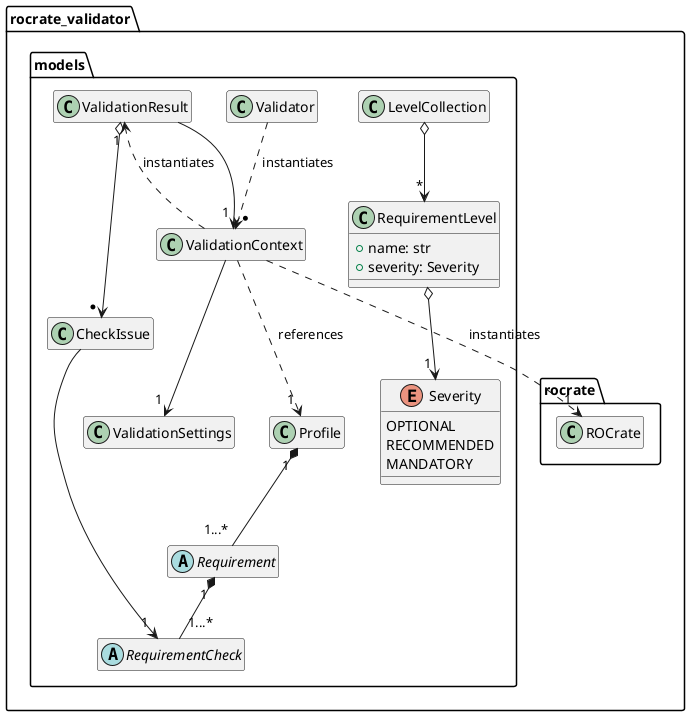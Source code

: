 @startuml

' Define settings
hide members
hide fields

' Define the package
package "rocrate_validator.models" {
    
    ' Define the Severity enumeration
    enum Severity [[#rocrate_validator.models.Severity]] {
        OPTIONAL
        RECOMMENDED
        MANDATORY
    }
    
    show Severity members

    ' Define the RequirementLevel class
    class RequirementLevel [[#rocrate_validator.models.RequirementLevel]] {
        + name: str
        + severity: Severity
    }
    
    RequirementLevel o--> "1 " Severity
    
    show RequirementLevel members

    ' Define the LevelCollection class
    class LevelCollection [[#rocrate_validator.models.LevelCollection]] {
        {static} + OPTIONAL: RequirementLevel
        {static} + MAY: RequirementLevel
        {static} + REQUIRED: RequirementLevel
        {static} + SHOULD: RequirementLevel
        {static} + SHOULD_NOT: RequirementLevel
        {static} + RECOMMENDED: RequirementLevel
        {static} + MUST: RequirementLevel
        {static} + MUST_NOT: RequirementLevel
        {static} + SHALL: RequirementLevel
        {static} + SHALL_NOT: RequirementLevel

        ' Define the all() method
        {static} + list<RequirementLevel> all()
        {static} + RequirementLevel get(name: str)
    }
    
    LevelCollection o--> "*" RequirementLevel

    ' Define the Profile class
    class Profile [[#rocrate_validator.models.Profile]] {
        + identifier: str
        + uri: str
        + name: str
        + description: str
        + path: str
        + version: str
        + token: str
        + comment: str
        + requirements: list<Requirement>
        + isProfileOf: list<str>
        + isTransientProfileOf: list<str>
        + parents: list<Profile>
        + siblings: list<Profile>
        + inheritedProfiles: list<Profile>
        {static} + get_by_identifier(identifier: str): Profile
        {static} + get_by_uri(uri: str): Profile
        {static} + get_by_name(name: str): list<Profile>
        {static} + get_by_token(token: str): Profile
        {static} + get_siblings_profiles(cls, profile: Profile): list<Profile>
        {static} + all(): list<Profile>
    }

    ' Define the Requirement class
    abstract class Requirement [[#rocrate_validator.models.Requirement]] {
        + identifier: str
        + name: str
        + description: str
        + path: Path
        + requirements: list<Requirement>
        + overridden: bool
        + get_checks(): list<RequirementCheck>
        + get_check(name: str): RequirementCheck
    }
    
    Profile "1 " *-- "1...* " Requirement
    
    hide Requirement members
    hide Requirement methods

    ' Define the RequirementCheck class
    abstract class RequirementCheck [[#rocrate_validator.models.RequirementCheck]] {
        + identifier: str
        + name: str
        + description: str
        + severity: Severity
        + requirement: Requirement
        + overridden_by: list<RequirementCheck>
        + overrides: list<RequirementCheck>
        + execute_check(context: ValidationContext) -> bool
    }
    
    Requirement "1 " *-- "1...* " RequirementCheck
    
    hide RequirementCheck members
    hide RequirementCheck methods

    ' Define the ValidationContext class
    class ValidationContext [[#rocrate_validator.models.ValidationContext]] {
        + profile: Profile
        + rocrate: dict
        + rocrate_path: Path
        + profile_path: Path
    }
    
    ValidationContext --> "1 " ValidationSettings
    ValidationContext ..> "1 " rocrate_validator.rocrate.ROCrate: instantiates
    ValidationContext ..> "1 " Profile: " references"
    ValidationContext ..> "1 " ValidationResult: instantiates

    hide ValidationContext members
    hide ValidationContext methods

    ' Define the ValidationResult class
    class ValidationResult [[#rocrate_validator.models.ValidationResult]] {
        + context: ValidationContext
        + validation_settings: ValidationSettings
        + executed_checks: set<RequirementCheck>
        + failed_checks: set<RequirementCheck>
        + skipped_checks: set<RequirementCheck>
        + issues: list<CheckIssue>
        + get_issues(min_severity: Severity) -> list<CheckIssue>
        + has_issues(min_severity: Severity) -> bool
        + add_issue(message: str, check: RequirementCheck,
                    violatingEntity: Optional[str], violatingProperty: Optional[str],
                    violatingPropertyValue: Optional[str])
        + passed(min_severity: Severity) -> bool
        + failed_requirements() -> Collection<Requirement>
        + failed_checks() -> Collection<RequirementCheck>
        + get_failed_checks_by_requirement(requirement: Requirement) -> Collection<RequirementCheck>
        + get_failed_checks_by_requirement_and_severity(requirement: Requirement, severity: Severity) -> Collection<RequirementCheck>
        + to_dict() -> dict
        + to_json() -> str
    }

    ValidationResult --> "1 " ValidationContext
    ValidationResult o--> "* " CheckIssue

    hide ValidationResult members
    hide ValidationContext methods

    ' Define the CheckIssue class
    class CheckIssue [[#rocrate_validator.models.CheckIssue]] {
        + message: str
        + check: RequirementCheck
        + severity: Severity
        + level: RequirementLevel
        + violatingEntity: Optional[str]
        + violatingProperty: Optional[str]
        + violatingPropertyValue: Optional[str]
    }

    CheckIssue --> "1 " RequirementCheck

    ' Define the Validator class
    class Validator [[#rocrate_validator.models.Validator]] {
        + profile: Profile
        + rocrate: dict
        + rocrate_path: Path
        + profile_path: Path
        + context: ValidationContext
        + validate() -> bool
    }

    Validator ..> "* " ValidationContext : " instantiates"

}

package "rocrate_validator.rocrate" {
    class ROCrate [[#rocrate_validator.rocrate.ROCrate]] {
    }
}

@enduml
